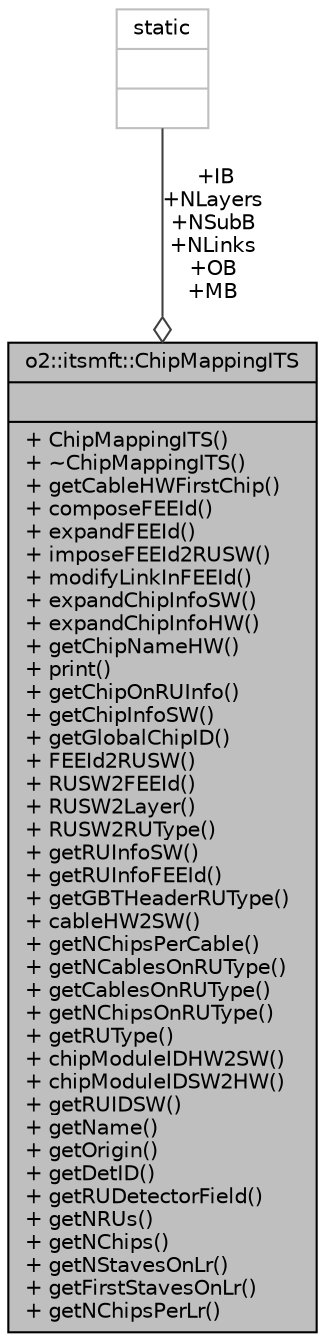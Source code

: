 digraph "o2::itsmft::ChipMappingITS"
{
 // INTERACTIVE_SVG=YES
  bgcolor="transparent";
  edge [fontname="Helvetica",fontsize="10",labelfontname="Helvetica",labelfontsize="10"];
  node [fontname="Helvetica",fontsize="10",shape=record];
  Node1 [label="{o2::itsmft::ChipMappingITS\n||+ ChipMappingITS()\l+ ~ChipMappingITS()\l+ getCableHWFirstChip()\l+ composeFEEId()\l+ expandFEEId()\l+ imposeFEEId2RUSW()\l+ modifyLinkInFEEId()\l+ expandChipInfoSW()\l+ expandChipInfoHW()\l+ getChipNameHW()\l+ print()\l+ getChipOnRUInfo()\l+ getChipInfoSW()\l+ getGlobalChipID()\l+ FEEId2RUSW()\l+ RUSW2FEEId()\l+ RUSW2Layer()\l+ RUSW2RUType()\l+ getRUInfoSW()\l+ getRUInfoFEEId()\l+ getGBTHeaderRUType()\l+ cableHW2SW()\l+ getNChipsPerCable()\l+ getNCablesOnRUType()\l+ getCablesOnRUType()\l+ getNChipsOnRUType()\l+ getRUType()\l+ chipModuleIDHW2SW()\l+ chipModuleIDSW2HW()\l+ getRUIDSW()\l+ getName()\l+ getOrigin()\l+ getDetID()\l+ getRUDetectorField()\l+ getNRUs()\l+ getNChips()\l+ getNStavesOnLr()\l+ getFirstStavesOnLr()\l+ getNChipsPerLr()\l}",height=0.2,width=0.4,color="black", fillcolor="grey75", style="filled", fontcolor="black"];
  Node2 -> Node1 [color="grey25",fontsize="10",style="solid",label=" +IB\n+NLayers\n+NSubB\n+NLinks\n+OB\n+MB" ,arrowhead="odiamond",fontname="Helvetica"];
  Node2 [label="{static\n||}",height=0.2,width=0.4,color="grey75"];
}
